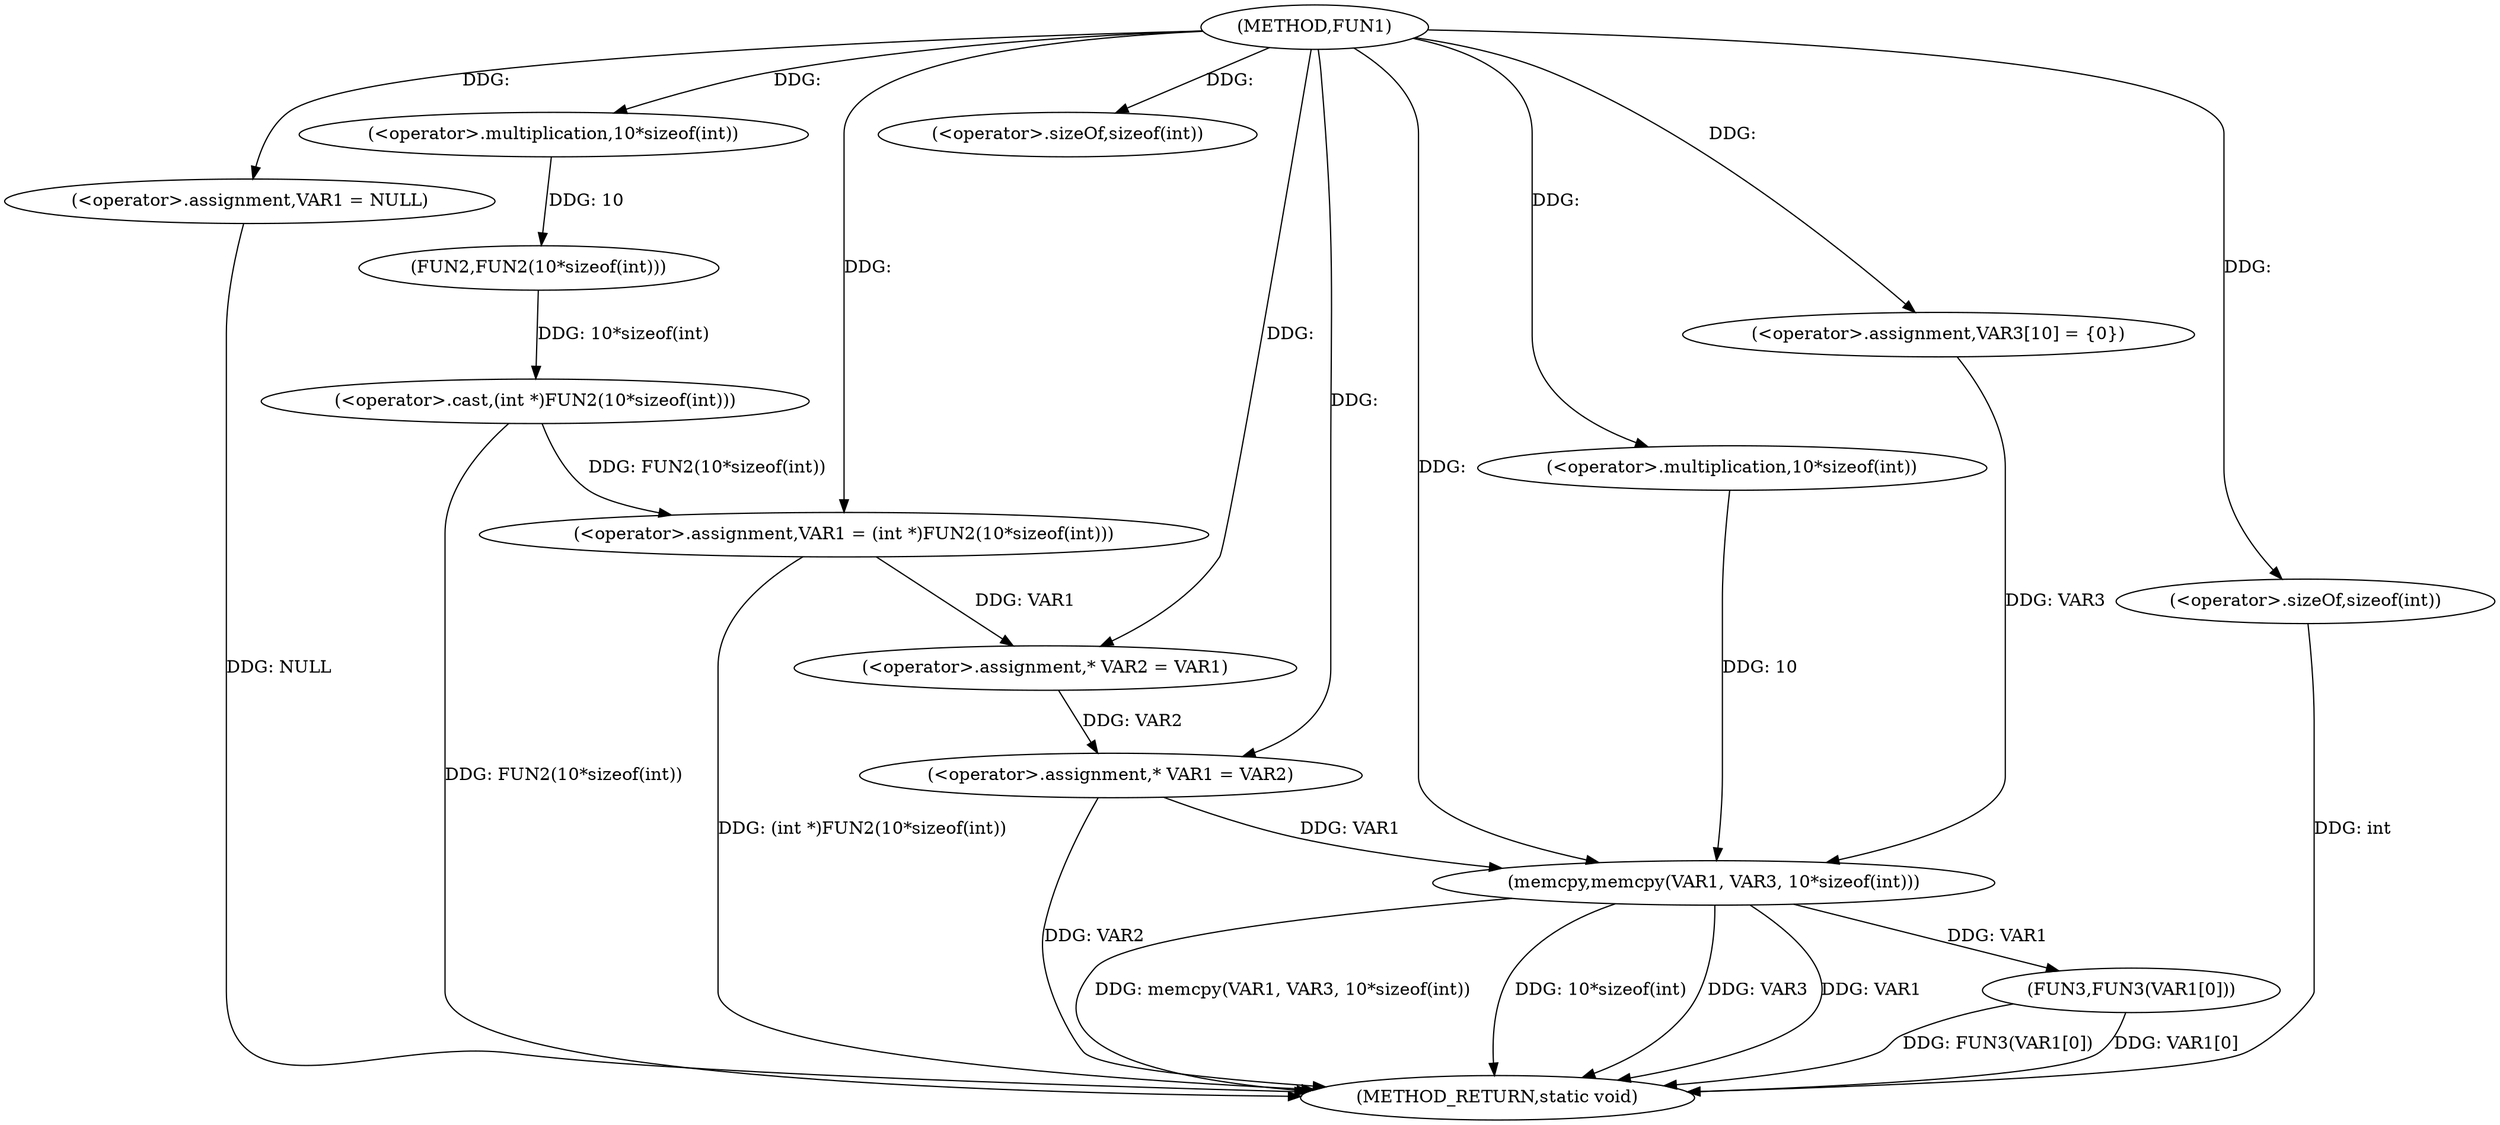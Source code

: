 digraph FUN1 {  
"1000100" [label = "(METHOD,FUN1)" ]
"1000139" [label = "(METHOD_RETURN,static void)" ]
"1000103" [label = "(<operator>.assignment,VAR1 = NULL)" ]
"1000106" [label = "(<operator>.assignment,VAR1 = (int *)FUN2(10*sizeof(int)))" ]
"1000108" [label = "(<operator>.cast,(int *)FUN2(10*sizeof(int)))" ]
"1000110" [label = "(FUN2,FUN2(10*sizeof(int)))" ]
"1000111" [label = "(<operator>.multiplication,10*sizeof(int))" ]
"1000113" [label = "(<operator>.sizeOf,sizeof(int))" ]
"1000117" [label = "(<operator>.assignment,* VAR2 = VAR1)" ]
"1000121" [label = "(<operator>.assignment,* VAR1 = VAR2)" ]
"1000126" [label = "(<operator>.assignment,VAR3[10] = {0})" ]
"1000128" [label = "(memcpy,memcpy(VAR1, VAR3, 10*sizeof(int)))" ]
"1000131" [label = "(<operator>.multiplication,10*sizeof(int))" ]
"1000133" [label = "(<operator>.sizeOf,sizeof(int))" ]
"1000135" [label = "(FUN3,FUN3(VAR1[0]))" ]
  "1000106" -> "1000139"  [ label = "DDG: (int *)FUN2(10*sizeof(int))"] 
  "1000103" -> "1000139"  [ label = "DDG: NULL"] 
  "1000121" -> "1000139"  [ label = "DDG: VAR2"] 
  "1000135" -> "1000139"  [ label = "DDG: VAR1[0]"] 
  "1000128" -> "1000139"  [ label = "DDG: memcpy(VAR1, VAR3, 10*sizeof(int))"] 
  "1000128" -> "1000139"  [ label = "DDG: 10*sizeof(int)"] 
  "1000128" -> "1000139"  [ label = "DDG: VAR3"] 
  "1000128" -> "1000139"  [ label = "DDG: VAR1"] 
  "1000133" -> "1000139"  [ label = "DDG: int"] 
  "1000135" -> "1000139"  [ label = "DDG: FUN3(VAR1[0])"] 
  "1000108" -> "1000139"  [ label = "DDG: FUN2(10*sizeof(int))"] 
  "1000100" -> "1000103"  [ label = "DDG: "] 
  "1000108" -> "1000106"  [ label = "DDG: FUN2(10*sizeof(int))"] 
  "1000100" -> "1000106"  [ label = "DDG: "] 
  "1000110" -> "1000108"  [ label = "DDG: 10*sizeof(int)"] 
  "1000111" -> "1000110"  [ label = "DDG: 10"] 
  "1000100" -> "1000111"  [ label = "DDG: "] 
  "1000100" -> "1000113"  [ label = "DDG: "] 
  "1000106" -> "1000117"  [ label = "DDG: VAR1"] 
  "1000100" -> "1000117"  [ label = "DDG: "] 
  "1000117" -> "1000121"  [ label = "DDG: VAR2"] 
  "1000100" -> "1000121"  [ label = "DDG: "] 
  "1000100" -> "1000126"  [ label = "DDG: "] 
  "1000121" -> "1000128"  [ label = "DDG: VAR1"] 
  "1000100" -> "1000128"  [ label = "DDG: "] 
  "1000126" -> "1000128"  [ label = "DDG: VAR3"] 
  "1000131" -> "1000128"  [ label = "DDG: 10"] 
  "1000100" -> "1000131"  [ label = "DDG: "] 
  "1000100" -> "1000133"  [ label = "DDG: "] 
  "1000128" -> "1000135"  [ label = "DDG: VAR1"] 
}
